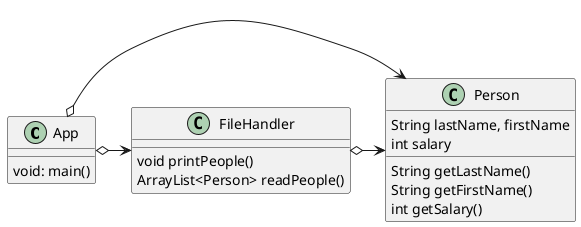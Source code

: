 @startuml
'https://plantuml.com/class-diagram

class App {
void: main()
}

class FileHandler {
void printPeople()
ArrayList<Person> readPeople()
}

class Person {
String lastName, firstName
int salary
String getLastName()
String getFirstName()
int getSalary()

}

App o-> FileHandler
App o-> Person

FileHandler o-> Person

@enduml